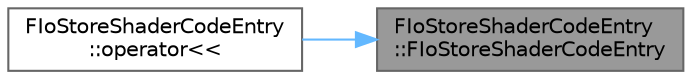 digraph "FIoStoreShaderCodeEntry::FIoStoreShaderCodeEntry"
{
 // INTERACTIVE_SVG=YES
 // LATEX_PDF_SIZE
  bgcolor="transparent";
  edge [fontname=Helvetica,fontsize=10,labelfontname=Helvetica,labelfontsize=10];
  node [fontname=Helvetica,fontsize=10,shape=box,height=0.2,width=0.4];
  rankdir="RL";
  Node1 [id="Node000001",label="FIoStoreShaderCodeEntry\l::FIoStoreShaderCodeEntry",height=0.2,width=0.4,color="gray40", fillcolor="grey60", style="filled", fontcolor="black",tooltip=" "];
  Node1 -> Node2 [id="edge1_Node000001_Node000002",dir="back",color="steelblue1",style="solid",tooltip=" "];
  Node2 [id="Node000002",label="FIoStoreShaderCodeEntry\l::operator\<\<",height=0.2,width=0.4,color="grey40", fillcolor="white", style="filled",URL="$d0/dfd/structFIoStoreShaderCodeEntry.html#af47df41c30757c9b60096709b81799ea",tooltip=" "];
}
